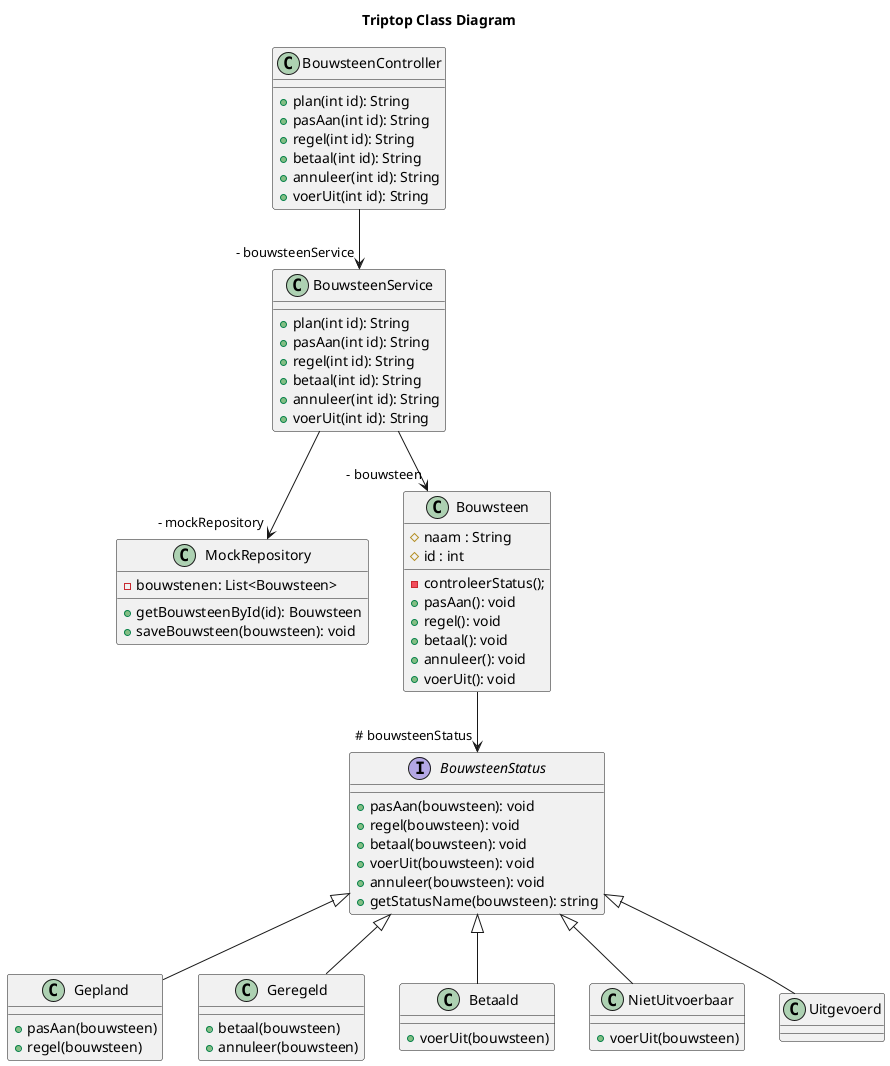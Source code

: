 @startuml
title Triptop Class Diagram
class BouwsteenController{
+ plan(int id): String
+ pasAan(int id): String
+ regel(int id): String
+ betaal(int id): String
+ annuleer(int id): String
+ voerUit(int id): String
}

class BouwsteenService{
   + plan(int id): String
   + pasAan(int id): String
   + regel(int id): String
   + betaal(int id): String
   + annuleer(int id): String
   + voerUit(int id): String
}

class MockRepository{
 - bouwstenen: List<Bouwsteen>
 + getBouwsteenById(id): Bouwsteen
 + saveBouwsteen(bouwsteen): void
}

class Bouwsteen {
    # naam : String
    # id : int
    - controleerStatus();
    + pasAan(): void
    + regel(): void
    + betaal(): void
    + annuleer(): void
    + voerUit(): void
}

interface BouwsteenStatus {
 + pasAan(bouwsteen): void
 + regel(bouwsteen): void
 + betaal(bouwsteen): void
 + voerUit(bouwsteen): void
 + annuleer(bouwsteen): void
 + getStatusName(bouwsteen): string
}

class Gepland{
+ pasAan(bouwsteen)
+ regel(bouwsteen)
}
class Geregeld{
+betaal(bouwsteen)
+annuleer(bouwsteen)
}
class Betaald{
+voerUit(bouwsteen)
}
class NietUitvoerbaar{
+ voerUit(bouwsteen)
}
class Uitgevoerd


BouwsteenController --> "- bouwsteenService"BouwsteenService
Bouwsteen --> " # bouwsteenStatus"BouwsteenStatus
BouwsteenService --> " - bouwsteen" Bouwsteen
BouwsteenService --> " - mockRepository" MockRepository
BouwsteenStatus ^-- Gepland
BouwsteenStatus ^-- Geregeld
BouwsteenStatus ^-- Betaald
BouwsteenStatus ^-- NietUitvoerbaar
BouwsteenStatus ^-- Uitgevoerd
@enduml